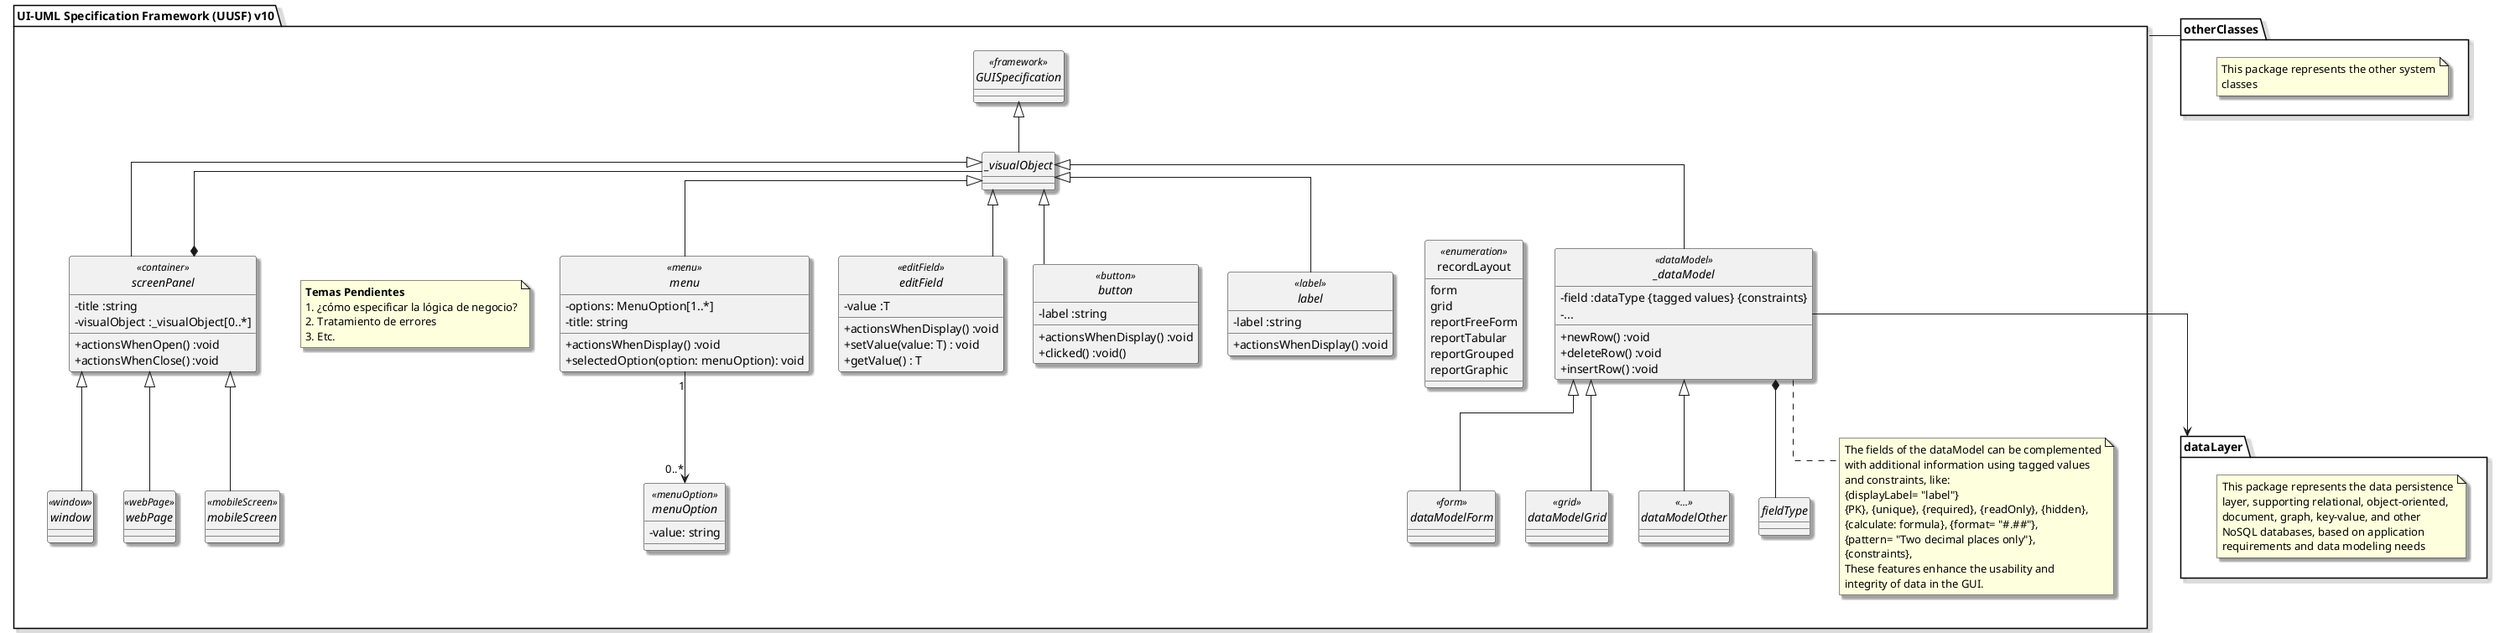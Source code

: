 @startuml
'Configuración
skinparam style strictuml
skinparam classAttributeIconSize 0
skinparam linetype ortho
'skinparam linetype polyline
skinparam shadowing true

package "UI-UML Specification Framework (UUSF) v10" as UUSF {

  together {
    abstract class GUISpecification <<framework>>{
    }
  
    abstract class _visualObject extends GUISpecification {
    }
  }
  
  together {
    abstract class screenPanel <<container>> extends _visualObject {
      - title :string
      - visualObject :_visualObject[0..*]
      + actionsWhenOpen() :void
      + actionsWhenClose() :void
    }
  
    abstract class window <<window>> extends screenPanel {
    }
  
    abstract class webPage <<webPage>> extends screenPanel{
    }
    
    abstract class mobileScreen <<mobileScreen>> extends screenPanel{
    }
  }

  together {
    abstract class label <<label>> extends _visualObject {
        - label :string
        + actionsWhenDisplay() :void
    }
  
    abstract class button <<button>> extends _visualObject {
      - label :string
      + actionsWhenDisplay() :void
      + clicked() :void()
    }
    
    abstract class editField <<editField>> extends _visualObject {
      - value :T
      + actionsWhenDisplay() :void
      + setValue(value: T) : void
      + getValue() : T
    }
  
    abstract class menu <<menu>> extends _visualObject {
      - options: MenuOption[1..*]
      - title: string
      + actionsWhenDisplay() :void
      + selectedOption(option: menuOption): void
    }
    
    abstract class menuOption <<menuOption>> {
      - value: string
    }

    together {
      abstract class _dataModel <<dataModel>> extends _visualObject {
          - field :dataType {tagged values} {constraints}
          - ...
          + newRow() :void
          + deleteRow() :void
          + insertRow() :void
      }
    
      abstract class dataModelForm <<form>> extends _dataModel {
      }
    
      abstract class dataModelGrid <<grid>> extends _dataModel {
      }
    
      abstract class dataModelOther <<...>> extends _dataModel {
      }
    
      abstract class fieldType {
      }
    
      enum recordLayout <<enumeration>> {
          form
          grid
          reportFreeForm
          reportTabular
          reportGrouped
          reportGraphic
      }
  
      note bottom of _dataModel
        The fields of the dataModel can be complemented
        with additional information using tagged values
        and constraints, like:
        {displayLabel= "label"}
        {PK}, {unique}, {required}, {readOnly}, {hidden},
        {calculate: formula}, {format= "#.##"},
        {pattern= "Two decimal places only"},
        {constraints},
        These features enhance the usability and
        integrity of data in the GUI.
      end note
    }

    note as N1
      **Temas Pendientes**
      1. ¿cómo especificar la lógica de negocio?
      2. Tratamiento de errores
      3. Etc.
    end note
  }
}
package dataLayer {
  note as N2
    This package represents the data persistence
    layer, supporting relational, object-oriented,
    document, graph, key-value, and other
    NoSQL databases, based on application
    requirements and data modeling needs
  end note
}

package otherClasses {
  note as N3
    This package represents the other system
    classes
  end note
}

UUSF -r- otherClasses

menu "1" --> "0..*" menuOption
screenPanel *-- _visualObject
_dataModel *-- fieldType
_dataModel --> dataLayer

@enduml
